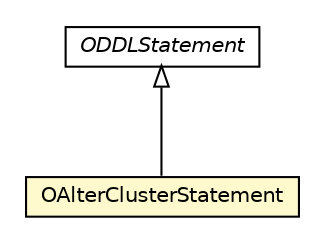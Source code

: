 #!/usr/local/bin/dot
#
# Class diagram 
# Generated by UMLGraph version R5_6-24-gf6e263 (http://www.umlgraph.org/)
#

digraph G {
	edge [fontname="Helvetica",fontsize=10,labelfontname="Helvetica",labelfontsize=10];
	node [fontname="Helvetica",fontsize=10,shape=plaintext];
	nodesep=0.25;
	ranksep=0.5;
	// com.orientechnologies.orient.core.sql.parser.ODDLStatement
	c1280772 [label=<<table title="com.orientechnologies.orient.core.sql.parser.ODDLStatement" border="0" cellborder="1" cellspacing="0" cellpadding="2" port="p" href="./ODDLStatement.html">
		<tr><td><table border="0" cellspacing="0" cellpadding="1">
<tr><td align="center" balign="center"><font face="Helvetica-Oblique"> ODDLStatement </font></td></tr>
		</table></td></tr>
		</table>>, URL="./ODDLStatement.html", fontname="Helvetica", fontcolor="black", fontsize=10.0];
	// com.orientechnologies.orient.core.sql.parser.OAlterClusterStatement
	c1280815 [label=<<table title="com.orientechnologies.orient.core.sql.parser.OAlterClusterStatement" border="0" cellborder="1" cellspacing="0" cellpadding="2" port="p" bgcolor="lemonChiffon" href="./OAlterClusterStatement.html">
		<tr><td><table border="0" cellspacing="0" cellpadding="1">
<tr><td align="center" balign="center"> OAlterClusterStatement </td></tr>
		</table></td></tr>
		</table>>, URL="./OAlterClusterStatement.html", fontname="Helvetica", fontcolor="black", fontsize=10.0];
	//com.orientechnologies.orient.core.sql.parser.OAlterClusterStatement extends com.orientechnologies.orient.core.sql.parser.ODDLStatement
	c1280772:p -> c1280815:p [dir=back,arrowtail=empty];
}


